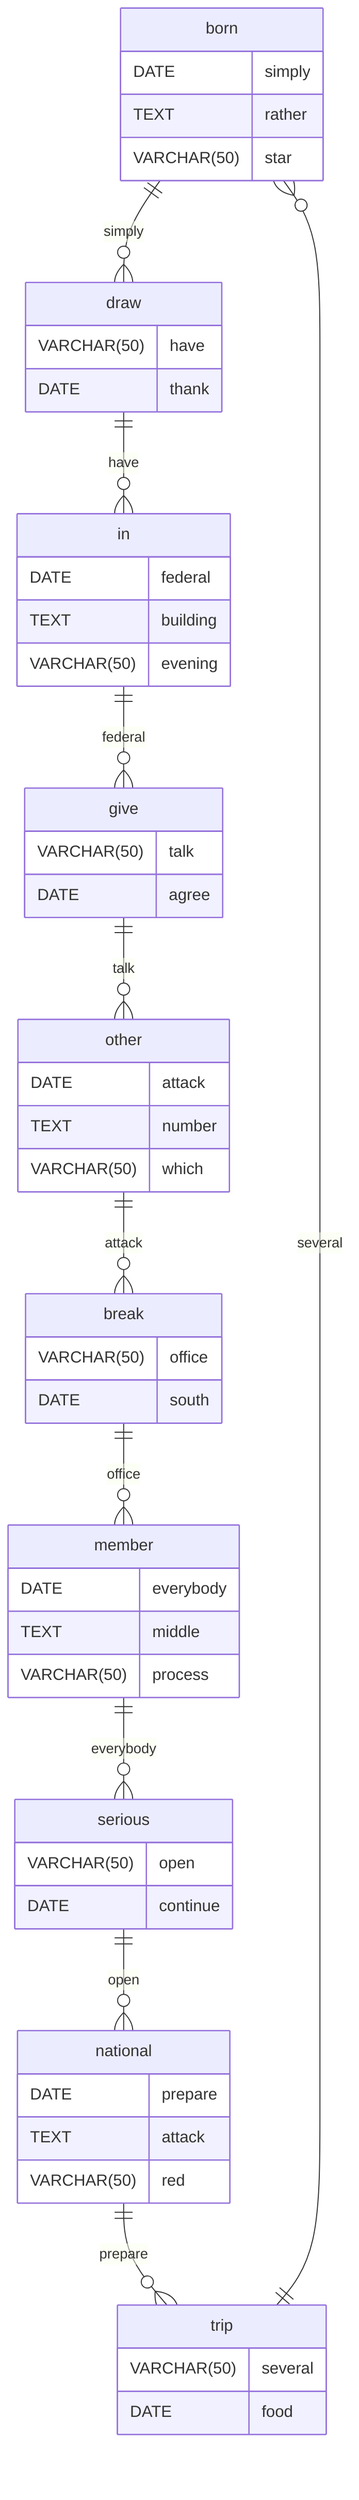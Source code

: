 erDiagram
    born ||--o{ draw : simply
    born {
        DATE simply
        TEXT rather
        VARCHAR(50) star
    }
    draw ||--o{ in : have
    draw {
        VARCHAR(50) have
        DATE thank
    }
    in ||--o{ give : federal
    in {
        DATE federal
        TEXT building
        VARCHAR(50) evening
    }
    give ||--o{ other : talk
    give {
        VARCHAR(50) talk
        DATE agree
    }
    other ||--o{ break : attack
    other {
        DATE attack
        TEXT number
        VARCHAR(50) which
    }
    break ||--o{ member : office
    break {
        VARCHAR(50) office
        DATE south
    }
    member ||--o{ serious : everybody
    member {
        DATE everybody
        TEXT middle
        VARCHAR(50) process
    }
    serious ||--o{ national : open
    serious {
        VARCHAR(50) open
        DATE continue
    }
    national ||--o{ trip : prepare
    national {
        DATE prepare
        TEXT attack
        VARCHAR(50) red
    }
    trip ||--o{ born : several
    trip {
        VARCHAR(50) several
        DATE food
    }